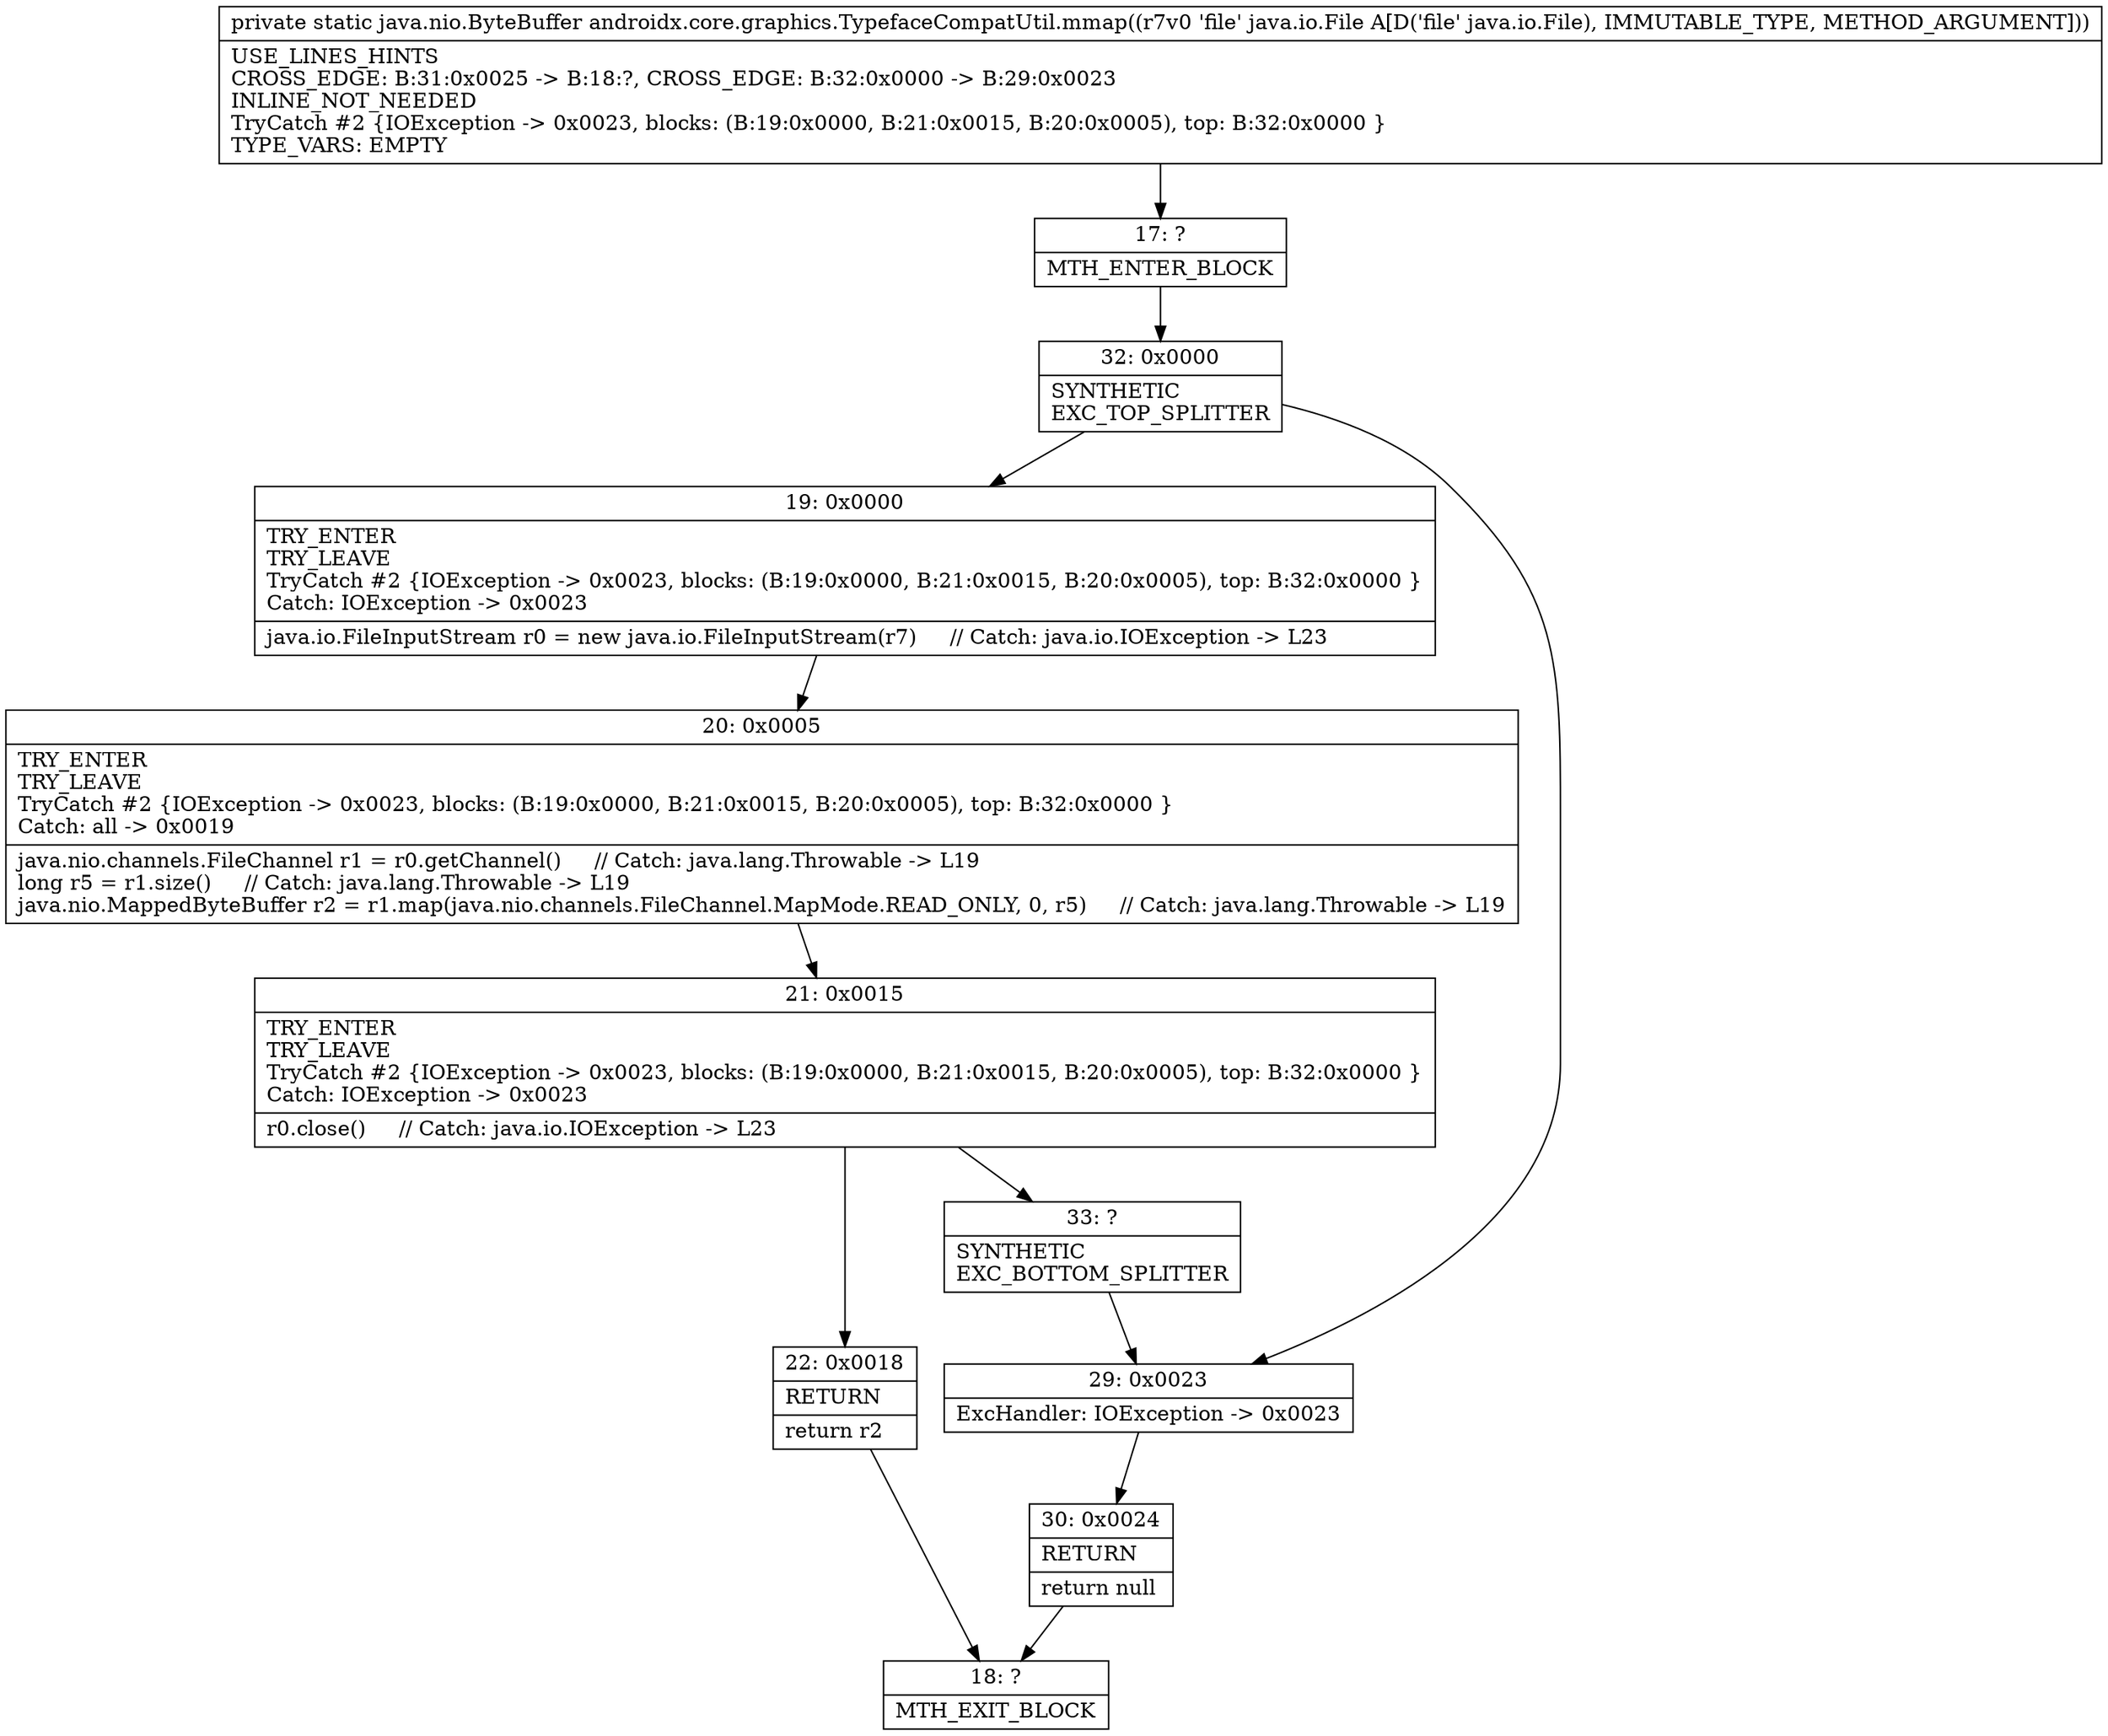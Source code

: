 digraph "CFG forandroidx.core.graphics.TypefaceCompatUtil.mmap(Ljava\/io\/File;)Ljava\/nio\/ByteBuffer;" {
Node_17 [shape=record,label="{17\:\ ?|MTH_ENTER_BLOCK\l}"];
Node_32 [shape=record,label="{32\:\ 0x0000|SYNTHETIC\lEXC_TOP_SPLITTER\l}"];
Node_19 [shape=record,label="{19\:\ 0x0000|TRY_ENTER\lTRY_LEAVE\lTryCatch #2 \{IOException \-\> 0x0023, blocks: (B:19:0x0000, B:21:0x0015, B:20:0x0005), top: B:32:0x0000 \}\lCatch: IOException \-\> 0x0023\l|java.io.FileInputStream r0 = new java.io.FileInputStream(r7)     \/\/ Catch: java.io.IOException \-\> L23\l}"];
Node_20 [shape=record,label="{20\:\ 0x0005|TRY_ENTER\lTRY_LEAVE\lTryCatch #2 \{IOException \-\> 0x0023, blocks: (B:19:0x0000, B:21:0x0015, B:20:0x0005), top: B:32:0x0000 \}\lCatch: all \-\> 0x0019\l|java.nio.channels.FileChannel r1 = r0.getChannel()     \/\/ Catch: java.lang.Throwable \-\> L19\llong r5 = r1.size()     \/\/ Catch: java.lang.Throwable \-\> L19\ljava.nio.MappedByteBuffer r2 = r1.map(java.nio.channels.FileChannel.MapMode.READ_ONLY, 0, r5)     \/\/ Catch: java.lang.Throwable \-\> L19\l}"];
Node_21 [shape=record,label="{21\:\ 0x0015|TRY_ENTER\lTRY_LEAVE\lTryCatch #2 \{IOException \-\> 0x0023, blocks: (B:19:0x0000, B:21:0x0015, B:20:0x0005), top: B:32:0x0000 \}\lCatch: IOException \-\> 0x0023\l|r0.close()     \/\/ Catch: java.io.IOException \-\> L23\l}"];
Node_22 [shape=record,label="{22\:\ 0x0018|RETURN\l|return r2\l}"];
Node_18 [shape=record,label="{18\:\ ?|MTH_EXIT_BLOCK\l}"];
Node_33 [shape=record,label="{33\:\ ?|SYNTHETIC\lEXC_BOTTOM_SPLITTER\l}"];
Node_29 [shape=record,label="{29\:\ 0x0023|ExcHandler: IOException \-\> 0x0023\l}"];
Node_30 [shape=record,label="{30\:\ 0x0024|RETURN\l|return null\l}"];
MethodNode[shape=record,label="{private static java.nio.ByteBuffer androidx.core.graphics.TypefaceCompatUtil.mmap((r7v0 'file' java.io.File A[D('file' java.io.File), IMMUTABLE_TYPE, METHOD_ARGUMENT]))  | USE_LINES_HINTS\lCROSS_EDGE: B:31:0x0025 \-\> B:18:?, CROSS_EDGE: B:32:0x0000 \-\> B:29:0x0023\lINLINE_NOT_NEEDED\lTryCatch #2 \{IOException \-\> 0x0023, blocks: (B:19:0x0000, B:21:0x0015, B:20:0x0005), top: B:32:0x0000 \}\lTYPE_VARS: EMPTY\l}"];
MethodNode -> Node_17;Node_17 -> Node_32;
Node_32 -> Node_19;
Node_32 -> Node_29;
Node_19 -> Node_20;
Node_20 -> Node_21;
Node_21 -> Node_22;
Node_21 -> Node_33;
Node_22 -> Node_18;
Node_33 -> Node_29;
Node_29 -> Node_30;
Node_30 -> Node_18;
}

